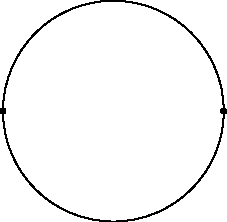 size(4cm,0);

//Return Circle AB diameter
path circle(pair A, pair B)
{
  return shift(midpoint(A--B))*scale(abs(A-B)/2)*unitcircle;
}

pair A=(0,0), B=(1,0);

draw(circle(A,B));
dot(A--B);

